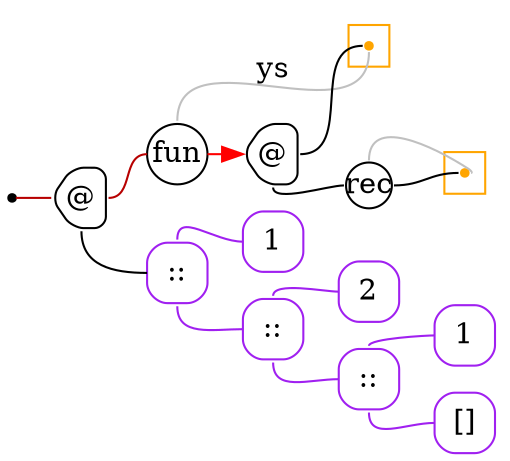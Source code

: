 digraph G {
  rankdir=LR;
  edge[arrowhead=none,arrowtail=none];
  node[fixedsize=true,shape=circle]
  size="9.201041666666667,5.219270833333334";
  labeldistance=0;
  nodesep=.175;
  ranksep=.175;

 nd1[shape=point];
 nd7[label="@",tooltip="nd7-AppGraph",style=rounded,orientation=90,shape=house,width=.4,height=.4,color="#000000"];
   nd15[label="1",tooltip="nd15-ConstGraph",style=rounded,orientation=90,shape=square,width=.4,height=.4,color="purple"];
   nd21[label="2",tooltip="nd21-ConstGraph",style=rounded,orientation=90,shape=square,width=.4,height=.4,color="purple"];
   nd27[label="1",tooltip="nd27-ConstGraph",style=rounded,orientation=90,shape=square,width=.4,height=.4,color="purple"];
   nd32[label="[]",tooltip="nd32-ConstEmptyGraph",style=rounded,orientation=90,shape=square,width=.4,height=.4,color="purple"];
   nd363[label="::",tooltip="nd363-ConstListGraph",style=rounded,orientation=90,shape=square,width=.4,height=.4,color="purple"];
   nd369[label="::",tooltip="nd369-ConstListGraph",style=rounded,orientation=90,shape=square,width=.4,height=.4,color="purple"];
   nd375[label="::",tooltip="nd375-ConstListGraph",style=rounded,orientation=90,shape=square,width=.4,height=.4,color="purple"];
 nd43[label="fun",tooltip="nd43-AbsGraph",style=rounded,width=.4,height=.4,color="#000000"];
 nd44[label="@",tooltip="nd44-AppGraph",style=rounded,orientation=90,shape=house,width=.4,height=.4,color="#000000"];
 subgraph cluster_nd46 {
   graph[style=fill,color="orange"];
   ndcluster_nd46[tooltip="nd46",orientation=90,shape=point,color="orange"];
 };
   subgraph cluster_nd174 {
     graph[style=fill,color="orange"];
     ndcluster_nd174[tooltip="nd174",orientation=90,shape=point,color="orange"];
   };
 nd172[label="rec",tooltip="nd172-RecurGraph",style=rounded,width=.3,height=.3,color="#000000"];

  nd363->nd27[tailport=n,headport=w,color=purple,arrowhead=none,arrowtail=none];
  nd363->nd32[tailport=s,headport=w,color=purple,arrowhead=none,arrowtail=none];
  nd369->nd21[tailport=n,headport=w,color=purple,arrowhead=none,arrowtail=none];
  nd369->nd363[tailport=s,headport=w,color=purple,arrowhead=none,arrowtail=none];
  nd375->nd15[tailport=n,headport=w,color=purple,arrowhead=none,arrowtail=none];
  nd375->nd369[tailport=s,headport=w,color=purple,arrowhead=none,arrowtail=none];
  nd7->nd43[tailport=e,headport=w,color="#b70000",arrowhead=none,arrowtail=none];
  nd7->nd375[tailport=s,headport=w];
  nd1->nd7[tailport=e,headport=w,color="#b70000",arrowhead=none,arrowtail=none];
  nd43->ndcluster_nd46[dir=back,label="ys",headport=s,tailport=n,color=grey,arrowhead=none,arrowtail=none];
  nd172->ndcluster_nd174[dir=back,headport=e,tailport=n,color=grey,arrowhead=none,arrowtail=none];
  nd172->ndcluster_nd174[tailport=e,headport=w];
  nd44->ndcluster_nd46[tailport=e,headport=w];
  nd44->nd172[tailport=s,headport=w];
  nd43->nd44[tailport=e,headport=w,color=red,arrowhead=normal];
}